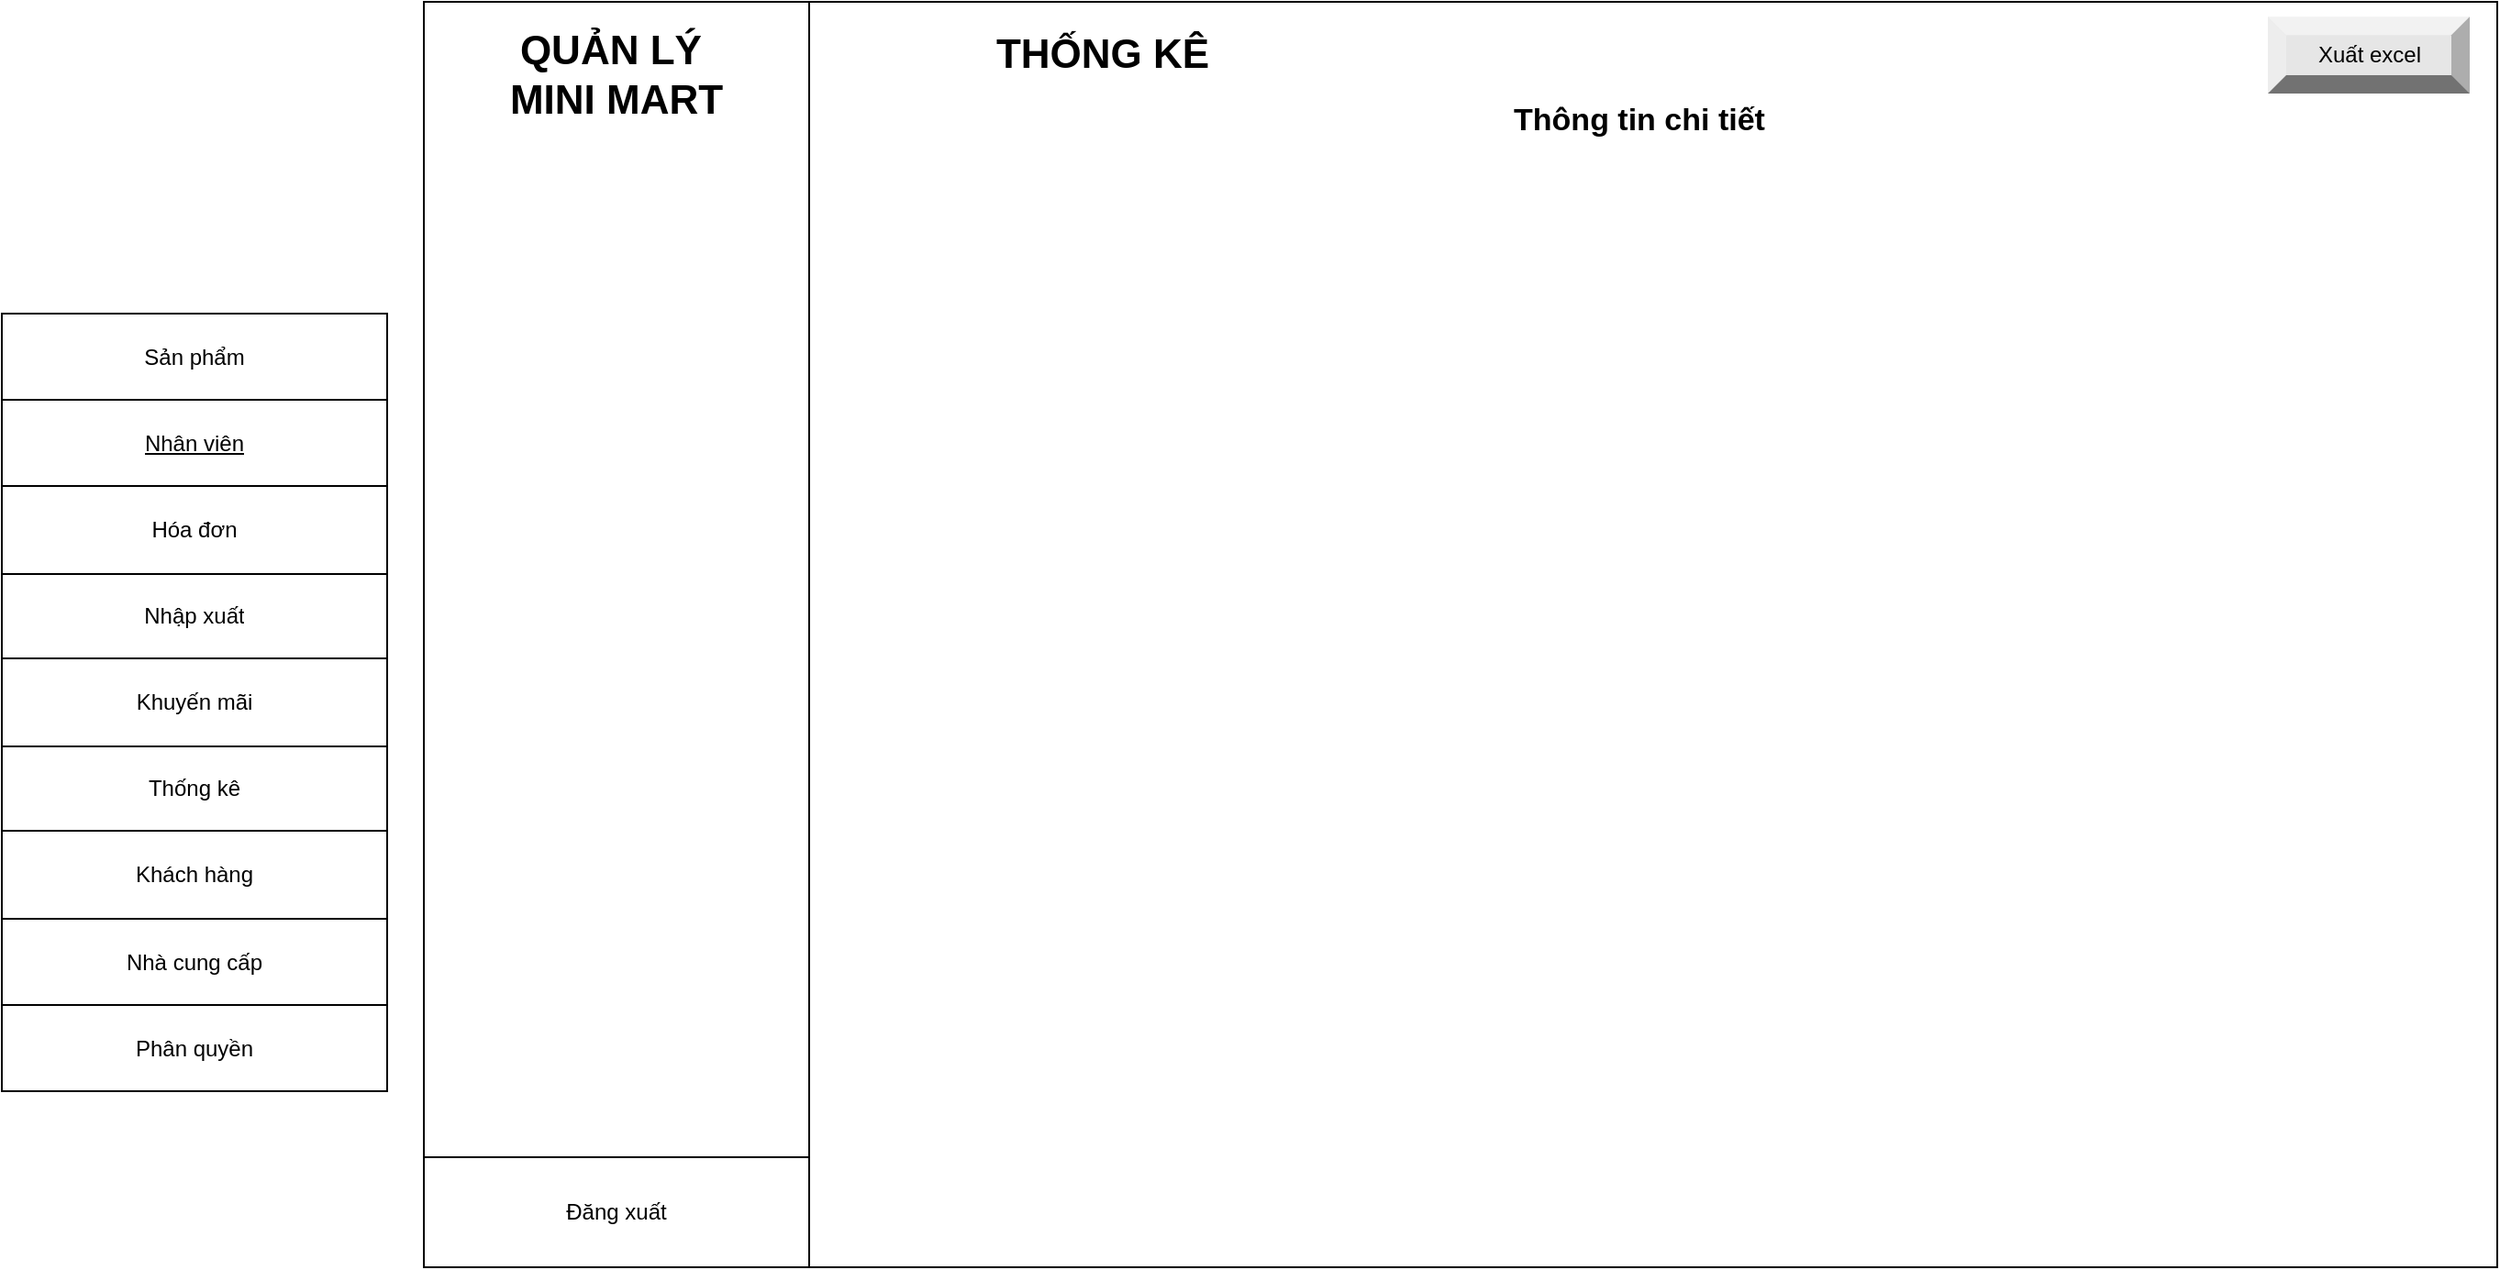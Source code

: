 <mxfile version="15.4.0" type="device"><diagram id="KlcEhNgUM6ag1mNdf4Vj" name="Page-1"><mxGraphModel dx="1936" dy="806" grid="1" gridSize="10" guides="1" tooltips="1" connect="1" arrows="1" fold="1" page="1" pageScale="1" pageWidth="850" pageHeight="1100" math="0" shadow="0"><root><mxCell id="0"/><mxCell id="1" parent="0"/><mxCell id="bpSWJ3WR6Lx-lm0ZkSW_-30" value="" style="rounded=0;whiteSpace=wrap;html=1;" parent="1" vertex="1"><mxGeometry x="-210" y="160" width="1130" height="690" as="geometry"/></mxCell><mxCell id="fH2XRkRUKPKEf1Hf8F9q-5" value="&lt;b&gt;&lt;font style=&quot;font-size: 22px&quot;&gt;THỐNG KÊ&lt;/font&gt;&lt;/b&gt;" style="text;html=1;strokeColor=none;fillColor=none;align=center;verticalAlign=middle;whiteSpace=wrap;rounded=0;" parent="1" vertex="1"><mxGeometry x="30" y="174.06" width="260" height="30" as="geometry"/></mxCell><mxCell id="fH2XRkRUKPKEf1Hf8F9q-20" value="&lt;font style=&quot;font-size: 17px;&quot;&gt;Thông tin chi tiết&lt;/font&gt;" style="text;html=1;strokeColor=none;fillColor=none;align=center;verticalAlign=middle;whiteSpace=wrap;rounded=0;fontSize=17;fontStyle=1" parent="1" vertex="1"><mxGeometry x="370" y="210" width="165" height="30" as="geometry"/></mxCell><mxCell id="bpSWJ3WR6Lx-lm0ZkSW_-6" value="&lt;span&gt;Xuất excel&lt;/span&gt;" style="labelPosition=center;verticalLabelPosition=middle;align=center;html=1;shape=mxgraph.basic.shaded_button;dx=10;fillColor=#E6E6E6;strokeColor=none;" parent="1" vertex="1"><mxGeometry x="795" y="168.12" width="110" height="41.88" as="geometry"/></mxCell><mxCell id="bpSWJ3WR6Lx-lm0ZkSW_-7" value="" style="rounded=0;whiteSpace=wrap;html=1;" parent="1" vertex="1"><mxGeometry x="-210" y="160" width="210" height="690" as="geometry"/></mxCell><mxCell id="bpSWJ3WR6Lx-lm0ZkSW_-9" value="&lt;b&gt;&lt;font style=&quot;font-size: 22px&quot;&gt;QUẢN LÝ&amp;nbsp;&lt;br&gt;MINI MART&lt;br&gt;&lt;/font&gt;&lt;/b&gt;" style="text;html=1;strokeColor=none;fillColor=none;align=center;verticalAlign=middle;whiteSpace=wrap;rounded=0;" parent="1" vertex="1"><mxGeometry x="-200" y="170" width="190" height="60" as="geometry"/></mxCell><mxCell id="bpSWJ3WR6Lx-lm0ZkSW_-50" value="" style="shape=table;startSize=0;container=1;collapsible=0;childLayout=tableLayout;rounded=0;shadow=0;glass=0;sketch=0;fontSize=12;gradientColor=none;gradientDirection=north;" parent="1" vertex="1"><mxGeometry x="-440" y="330" width="210" height="424" as="geometry"/></mxCell><mxCell id="bpSWJ3WR6Lx-lm0ZkSW_-51" value="" style="shape=tableRow;horizontal=0;startSize=0;swimlaneHead=0;swimlaneBody=0;top=0;left=0;bottom=0;right=0;collapsible=0;dropTarget=0;fillColor=none;points=[[0,0.5],[1,0.5]];portConstraint=eastwest;rounded=0;shadow=0;glass=0;sketch=0;fontSize=12;" parent="bpSWJ3WR6Lx-lm0ZkSW_-50" vertex="1"><mxGeometry width="210" height="47" as="geometry"/></mxCell><mxCell id="bpSWJ3WR6Lx-lm0ZkSW_-52" value="Sản phẩm" style="shape=partialRectangle;html=1;whiteSpace=wrap;connectable=0;overflow=hidden;fillColor=none;top=0;left=0;bottom=0;right=0;pointerEvents=1;rounded=0;shadow=0;glass=0;sketch=0;fontSize=12;" parent="bpSWJ3WR6Lx-lm0ZkSW_-51" vertex="1"><mxGeometry width="210" height="47" as="geometry"><mxRectangle width="210" height="47" as="alternateBounds"/></mxGeometry></mxCell><mxCell id="bpSWJ3WR6Lx-lm0ZkSW_-53" value="" style="shape=tableRow;horizontal=0;startSize=0;swimlaneHead=0;swimlaneBody=0;top=0;left=0;bottom=0;right=0;collapsible=0;dropTarget=0;fillColor=none;points=[[0,0.5],[1,0.5]];portConstraint=eastwest;rounded=0;shadow=0;glass=0;sketch=0;fontSize=12;" parent="bpSWJ3WR6Lx-lm0ZkSW_-50" vertex="1"><mxGeometry y="47" width="210" height="47" as="geometry"/></mxCell><mxCell id="bpSWJ3WR6Lx-lm0ZkSW_-54" value="&lt;span style=&quot;text-decoration-line: underline;&quot;&gt;Nhân viên&lt;/span&gt;" style="shape=partialRectangle;html=1;whiteSpace=wrap;connectable=0;overflow=hidden;fillColor=none;top=0;left=0;bottom=0;right=0;pointerEvents=1;rounded=0;shadow=0;glass=0;sketch=0;fontSize=12;" parent="bpSWJ3WR6Lx-lm0ZkSW_-53" vertex="1"><mxGeometry width="210" height="47" as="geometry"><mxRectangle width="210" height="47" as="alternateBounds"/></mxGeometry></mxCell><mxCell id="bpSWJ3WR6Lx-lm0ZkSW_-55" value="" style="shape=tableRow;horizontal=0;startSize=0;swimlaneHead=0;swimlaneBody=0;top=0;left=0;bottom=0;right=0;collapsible=0;dropTarget=0;fillColor=none;points=[[0,0.5],[1,0.5]];portConstraint=eastwest;rounded=0;shadow=0;glass=0;sketch=0;fontSize=12;" parent="bpSWJ3WR6Lx-lm0ZkSW_-50" vertex="1"><mxGeometry y="94" width="210" height="48" as="geometry"/></mxCell><mxCell id="bpSWJ3WR6Lx-lm0ZkSW_-56" value="&lt;span style=&quot;text-align: left;&quot;&gt;Hóa đơn&lt;/span&gt;" style="shape=partialRectangle;html=1;whiteSpace=wrap;connectable=0;overflow=hidden;fillColor=none;top=0;left=0;bottom=0;right=0;pointerEvents=1;rounded=0;shadow=0;glass=0;sketch=0;fontSize=12;" parent="bpSWJ3WR6Lx-lm0ZkSW_-55" vertex="1"><mxGeometry width="210" height="48" as="geometry"><mxRectangle width="210" height="48" as="alternateBounds"/></mxGeometry></mxCell><mxCell id="bpSWJ3WR6Lx-lm0ZkSW_-57" value="" style="shape=tableRow;horizontal=0;startSize=0;swimlaneHead=0;swimlaneBody=0;top=0;left=0;bottom=0;right=0;collapsible=0;dropTarget=0;fillColor=none;points=[[0,0.5],[1,0.5]];portConstraint=eastwest;rounded=0;shadow=0;glass=0;sketch=0;fontSize=12;" parent="bpSWJ3WR6Lx-lm0ZkSW_-50" vertex="1"><mxGeometry y="142" width="210" height="46" as="geometry"/></mxCell><mxCell id="bpSWJ3WR6Lx-lm0ZkSW_-58" value="Nhập xuất" style="shape=partialRectangle;html=1;whiteSpace=wrap;connectable=0;overflow=hidden;fillColor=none;top=0;left=0;bottom=0;right=0;pointerEvents=1;rounded=0;shadow=0;glass=0;sketch=0;fontSize=12;" parent="bpSWJ3WR6Lx-lm0ZkSW_-57" vertex="1"><mxGeometry width="210" height="46" as="geometry"><mxRectangle width="210" height="46" as="alternateBounds"/></mxGeometry></mxCell><mxCell id="bpSWJ3WR6Lx-lm0ZkSW_-59" value="" style="shape=tableRow;horizontal=0;startSize=0;swimlaneHead=0;swimlaneBody=0;top=0;left=0;bottom=0;right=0;collapsible=0;dropTarget=0;fillColor=none;points=[[0,0.5],[1,0.5]];portConstraint=eastwest;rounded=0;shadow=0;glass=0;sketch=0;fontSize=12;" parent="bpSWJ3WR6Lx-lm0ZkSW_-50" vertex="1"><mxGeometry y="188" width="210" height="48" as="geometry"/></mxCell><mxCell id="bpSWJ3WR6Lx-lm0ZkSW_-60" value="Khuyến mãi" style="shape=partialRectangle;html=1;whiteSpace=wrap;connectable=0;overflow=hidden;fillColor=none;top=0;left=0;bottom=0;right=0;pointerEvents=1;rounded=0;shadow=0;glass=0;sketch=0;fontSize=12;" parent="bpSWJ3WR6Lx-lm0ZkSW_-59" vertex="1"><mxGeometry width="210" height="48" as="geometry"><mxRectangle width="210" height="48" as="alternateBounds"/></mxGeometry></mxCell><mxCell id="bpSWJ3WR6Lx-lm0ZkSW_-61" value="" style="shape=tableRow;horizontal=0;startSize=0;swimlaneHead=0;swimlaneBody=0;top=0;left=0;bottom=0;right=0;collapsible=0;dropTarget=0;fillColor=none;points=[[0,0.5],[1,0.5]];portConstraint=eastwest;rounded=0;shadow=0;glass=0;sketch=0;fontSize=12;" parent="bpSWJ3WR6Lx-lm0ZkSW_-50" vertex="1"><mxGeometry y="236" width="210" height="46" as="geometry"/></mxCell><mxCell id="bpSWJ3WR6Lx-lm0ZkSW_-62" value="&lt;span style=&quot;text-align: left;&quot;&gt;Thống kê&lt;/span&gt;" style="shape=partialRectangle;html=1;whiteSpace=wrap;connectable=0;overflow=hidden;fillColor=none;top=0;left=0;bottom=0;right=0;pointerEvents=1;rounded=0;shadow=0;glass=0;sketch=0;fontSize=12;" parent="bpSWJ3WR6Lx-lm0ZkSW_-61" vertex="1"><mxGeometry width="210" height="46" as="geometry"><mxRectangle width="210" height="46" as="alternateBounds"/></mxGeometry></mxCell><mxCell id="bpSWJ3WR6Lx-lm0ZkSW_-63" value="" style="shape=tableRow;horizontal=0;startSize=0;swimlaneHead=0;swimlaneBody=0;top=0;left=0;bottom=0;right=0;collapsible=0;dropTarget=0;fillColor=none;points=[[0,0.5],[1,0.5]];portConstraint=eastwest;rounded=0;shadow=0;glass=0;sketch=0;fontSize=12;" parent="bpSWJ3WR6Lx-lm0ZkSW_-50" vertex="1"><mxGeometry y="282" width="210" height="48" as="geometry"/></mxCell><mxCell id="bpSWJ3WR6Lx-lm0ZkSW_-64" value="&lt;span style=&quot;text-align: left;&quot;&gt;Khách hàng&lt;/span&gt;" style="shape=partialRectangle;html=1;whiteSpace=wrap;connectable=0;overflow=hidden;fillColor=none;top=0;left=0;bottom=0;right=0;pointerEvents=1;rounded=0;shadow=0;glass=0;sketch=0;fontSize=12;" parent="bpSWJ3WR6Lx-lm0ZkSW_-63" vertex="1"><mxGeometry width="210" height="48" as="geometry"><mxRectangle width="210" height="48" as="alternateBounds"/></mxGeometry></mxCell><mxCell id="bpSWJ3WR6Lx-lm0ZkSW_-65" value="" style="shape=tableRow;horizontal=0;startSize=0;swimlaneHead=0;swimlaneBody=0;top=0;left=0;bottom=0;right=0;collapsible=0;dropTarget=0;fillColor=none;points=[[0,0.5],[1,0.5]];portConstraint=eastwest;rounded=0;shadow=0;glass=0;sketch=0;fontSize=12;" parent="bpSWJ3WR6Lx-lm0ZkSW_-50" vertex="1"><mxGeometry y="330" width="210" height="47" as="geometry"/></mxCell><mxCell id="bpSWJ3WR6Lx-lm0ZkSW_-66" value="&lt;span style=&quot;text-align: left;&quot;&gt;Nhà cung cấp&lt;/span&gt;" style="shape=partialRectangle;html=1;whiteSpace=wrap;connectable=0;overflow=hidden;fillColor=none;top=0;left=0;bottom=0;right=0;pointerEvents=1;rounded=0;shadow=0;glass=0;sketch=0;fontSize=12;" parent="bpSWJ3WR6Lx-lm0ZkSW_-65" vertex="1"><mxGeometry width="210" height="47" as="geometry"><mxRectangle width="210" height="47" as="alternateBounds"/></mxGeometry></mxCell><mxCell id="bpSWJ3WR6Lx-lm0ZkSW_-67" value="" style="shape=tableRow;horizontal=0;startSize=0;swimlaneHead=0;swimlaneBody=0;top=0;left=0;bottom=0;right=0;collapsible=0;dropTarget=0;fillColor=none;points=[[0,0.5],[1,0.5]];portConstraint=eastwest;rounded=0;shadow=0;glass=0;sketch=0;fontSize=12;" parent="bpSWJ3WR6Lx-lm0ZkSW_-50" vertex="1"><mxGeometry y="377" width="210" height="47" as="geometry"/></mxCell><mxCell id="bpSWJ3WR6Lx-lm0ZkSW_-68" value="&lt;span style=&quot;text-align: left;&quot;&gt;Phân quyền&lt;/span&gt;" style="shape=partialRectangle;html=1;whiteSpace=wrap;connectable=0;overflow=hidden;fillColor=none;top=0;left=0;bottom=0;right=0;pointerEvents=1;rounded=0;shadow=0;glass=0;sketch=0;fontSize=12;" parent="bpSWJ3WR6Lx-lm0ZkSW_-67" vertex="1"><mxGeometry width="210" height="47" as="geometry"><mxRectangle width="210" height="47" as="alternateBounds"/></mxGeometry></mxCell><mxCell id="bpSWJ3WR6Lx-lm0ZkSW_-70" value="Đăng xuất" style="rounded=0;whiteSpace=wrap;html=1;shadow=0;glass=0;sketch=0;fontSize=12;gradientColor=none;gradientDirection=north;" parent="1" vertex="1"><mxGeometry x="-210" y="790" width="210" height="60" as="geometry"/></mxCell></root></mxGraphModel></diagram></mxfile>